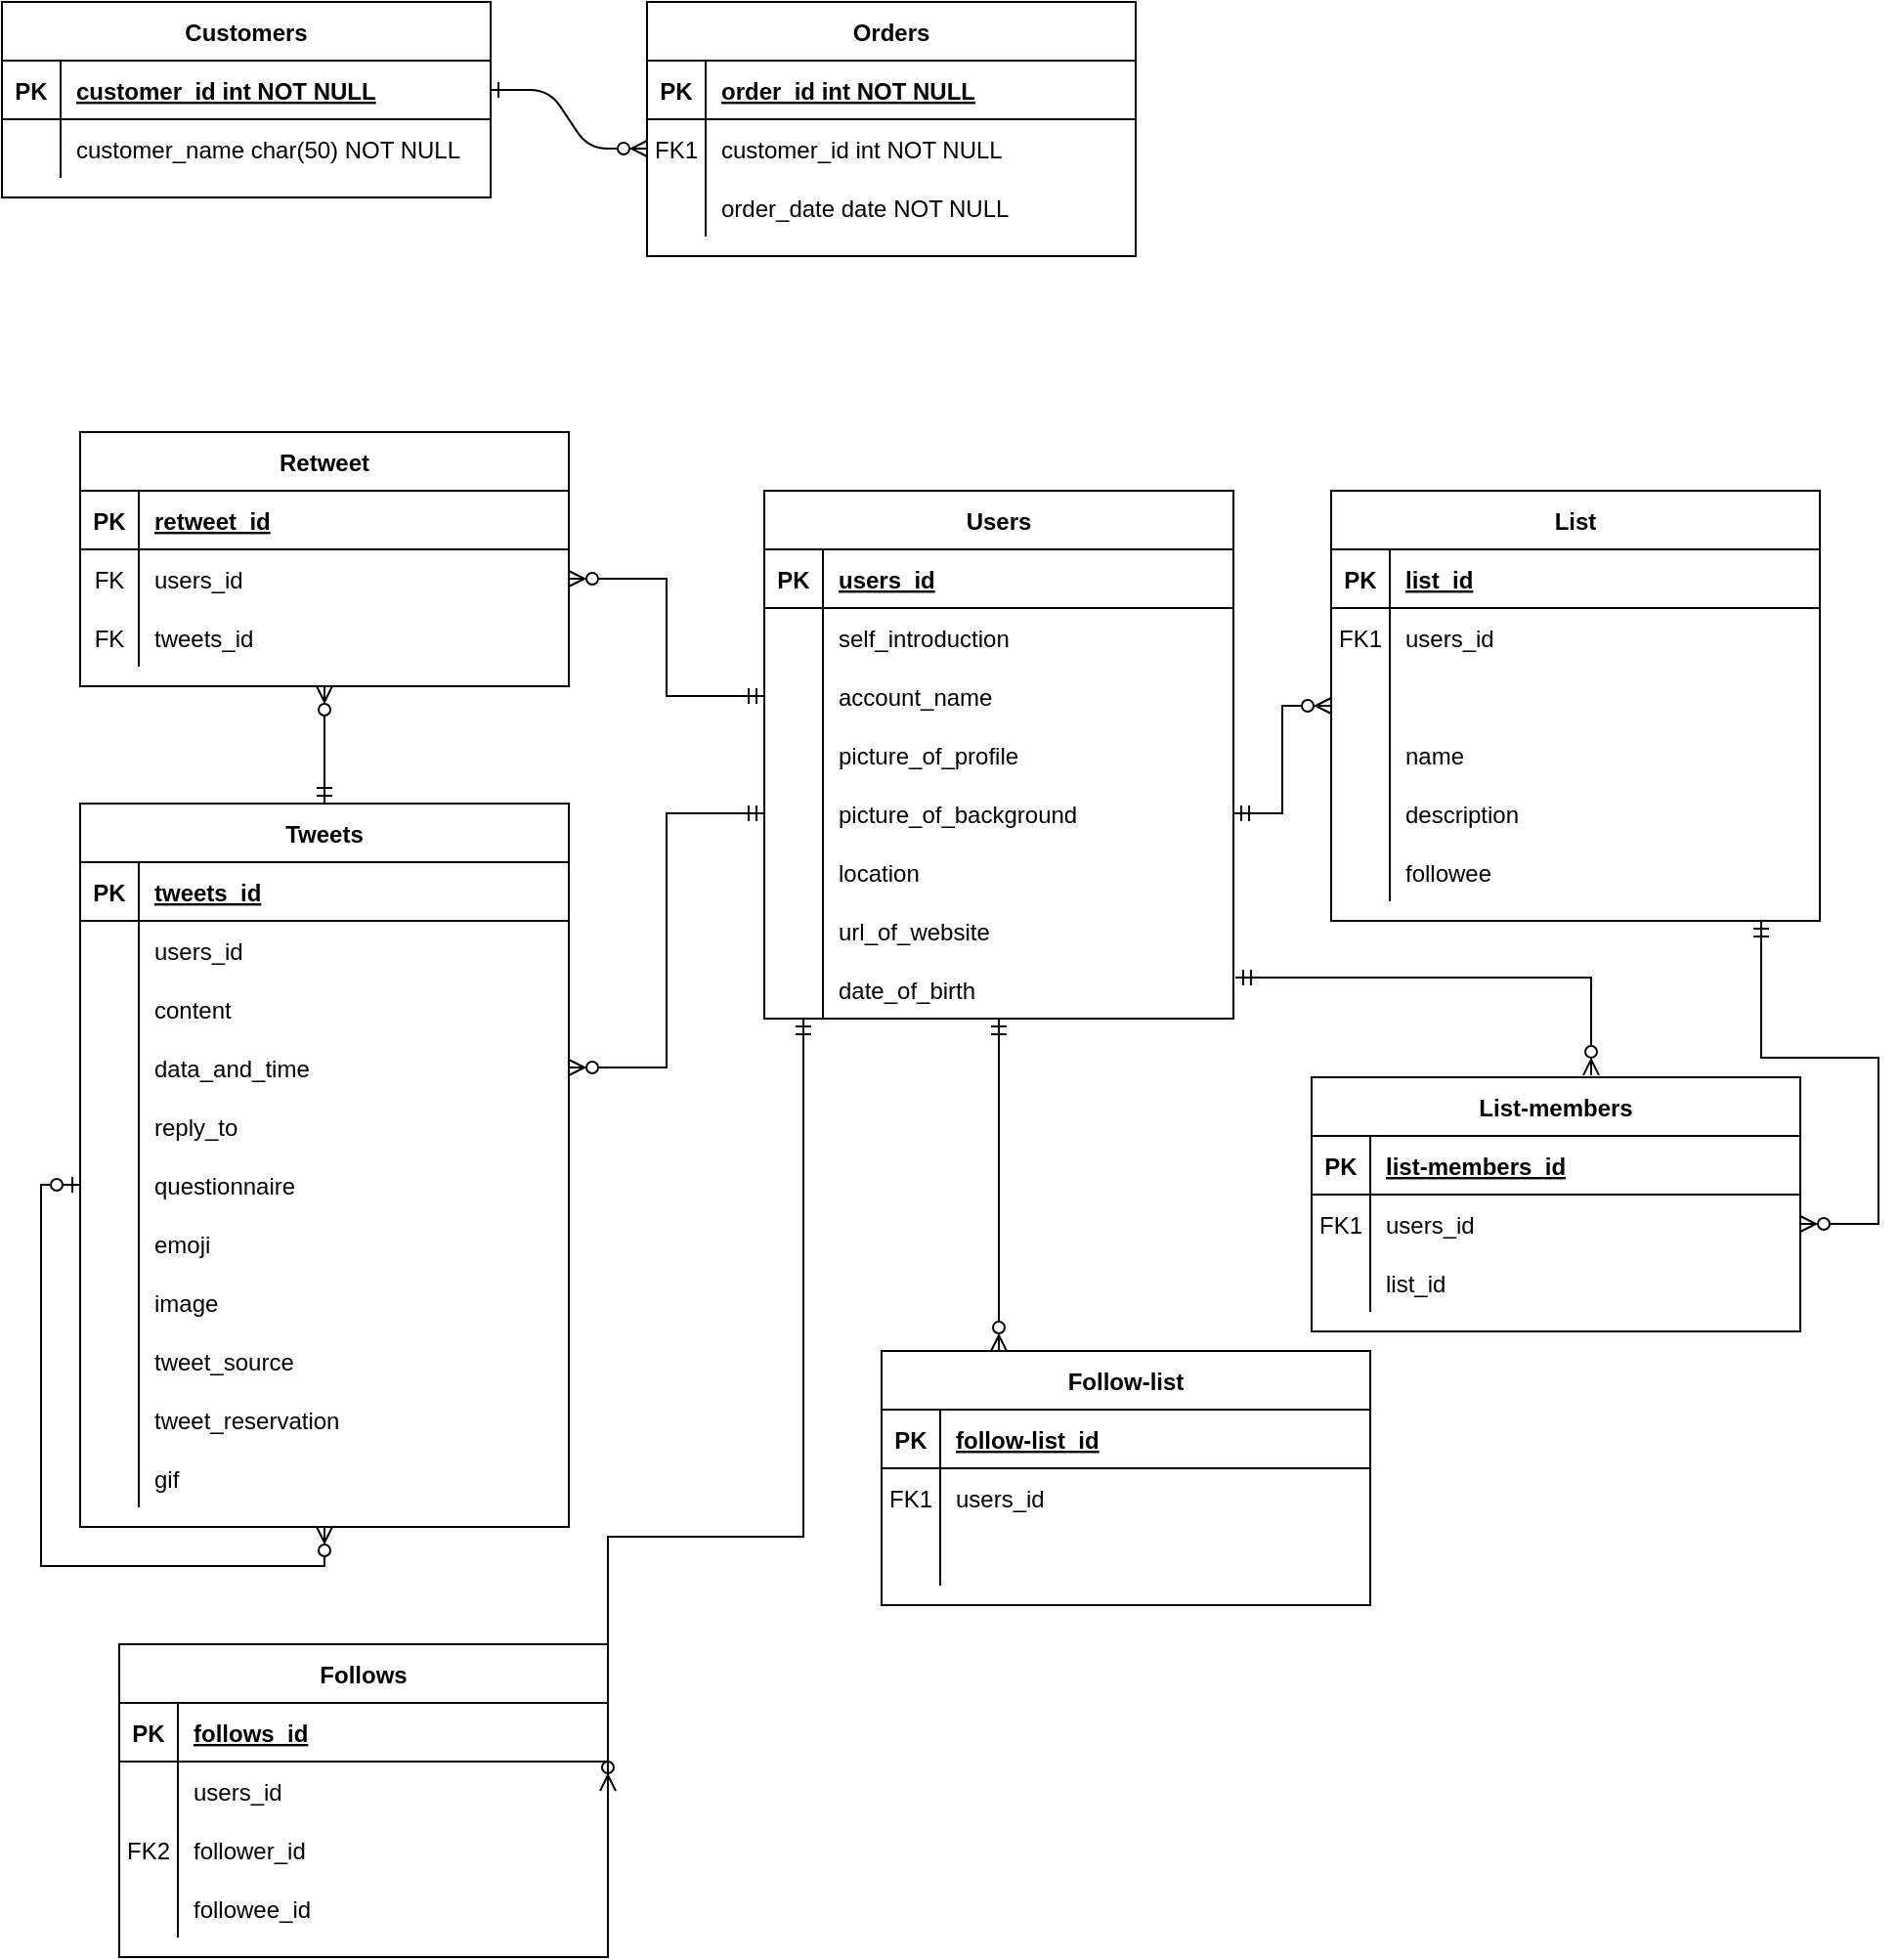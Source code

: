 <mxfile version="20.4.0" type="github">
  <diagram id="R2lEEEUBdFMjLlhIrx00" name="Page-1">
    <mxGraphModel dx="1426" dy="1596" grid="1" gridSize="10" guides="1" tooltips="1" connect="1" arrows="1" fold="1" page="1" pageScale="1" pageWidth="1169" pageHeight="827" math="0" shadow="0" extFonts="Permanent Marker^https://fonts.googleapis.com/css?family=Permanent+Marker">
      <root>
        <mxCell id="0" />
        <mxCell id="1" parent="0" />
        <mxCell id="C-vyLk0tnHw3VtMMgP7b-1" value="" style="edgeStyle=entityRelationEdgeStyle;endArrow=ERzeroToMany;startArrow=ERone;endFill=1;startFill=0;" parent="1" source="C-vyLk0tnHw3VtMMgP7b-24" target="C-vyLk0tnHw3VtMMgP7b-6" edge="1">
          <mxGeometry width="100" height="100" relative="1" as="geometry">
            <mxPoint x="340" y="720" as="sourcePoint" />
            <mxPoint x="440" y="620" as="targetPoint" />
          </mxGeometry>
        </mxCell>
        <mxCell id="C-vyLk0tnHw3VtMMgP7b-2" value="Orders" style="shape=table;startSize=30;container=1;collapsible=1;childLayout=tableLayout;fixedRows=1;rowLines=0;fontStyle=1;align=center;resizeLast=1;" parent="1" vertex="1">
          <mxGeometry x="420" y="-210" width="250" height="130" as="geometry" />
        </mxCell>
        <mxCell id="C-vyLk0tnHw3VtMMgP7b-3" value="" style="shape=partialRectangle;collapsible=0;dropTarget=0;pointerEvents=0;fillColor=none;points=[[0,0.5],[1,0.5]];portConstraint=eastwest;top=0;left=0;right=0;bottom=1;" parent="C-vyLk0tnHw3VtMMgP7b-2" vertex="1">
          <mxGeometry y="30" width="250" height="30" as="geometry" />
        </mxCell>
        <mxCell id="C-vyLk0tnHw3VtMMgP7b-4" value="PK" style="shape=partialRectangle;overflow=hidden;connectable=0;fillColor=none;top=0;left=0;bottom=0;right=0;fontStyle=1;" parent="C-vyLk0tnHw3VtMMgP7b-3" vertex="1">
          <mxGeometry width="30" height="30" as="geometry">
            <mxRectangle width="30" height="30" as="alternateBounds" />
          </mxGeometry>
        </mxCell>
        <mxCell id="C-vyLk0tnHw3VtMMgP7b-5" value="order_id int NOT NULL " style="shape=partialRectangle;overflow=hidden;connectable=0;fillColor=none;top=0;left=0;bottom=0;right=0;align=left;spacingLeft=6;fontStyle=5;" parent="C-vyLk0tnHw3VtMMgP7b-3" vertex="1">
          <mxGeometry x="30" width="220" height="30" as="geometry">
            <mxRectangle width="220" height="30" as="alternateBounds" />
          </mxGeometry>
        </mxCell>
        <mxCell id="C-vyLk0tnHw3VtMMgP7b-6" value="" style="shape=partialRectangle;collapsible=0;dropTarget=0;pointerEvents=0;fillColor=none;points=[[0,0.5],[1,0.5]];portConstraint=eastwest;top=0;left=0;right=0;bottom=0;" parent="C-vyLk0tnHw3VtMMgP7b-2" vertex="1">
          <mxGeometry y="60" width="250" height="30" as="geometry" />
        </mxCell>
        <mxCell id="C-vyLk0tnHw3VtMMgP7b-7" value="FK1" style="shape=partialRectangle;overflow=hidden;connectable=0;fillColor=none;top=0;left=0;bottom=0;right=0;" parent="C-vyLk0tnHw3VtMMgP7b-6" vertex="1">
          <mxGeometry width="30" height="30" as="geometry">
            <mxRectangle width="30" height="30" as="alternateBounds" />
          </mxGeometry>
        </mxCell>
        <mxCell id="C-vyLk0tnHw3VtMMgP7b-8" value="customer_id int NOT NULL" style="shape=partialRectangle;overflow=hidden;connectable=0;fillColor=none;top=0;left=0;bottom=0;right=0;align=left;spacingLeft=6;" parent="C-vyLk0tnHw3VtMMgP7b-6" vertex="1">
          <mxGeometry x="30" width="220" height="30" as="geometry">
            <mxRectangle width="220" height="30" as="alternateBounds" />
          </mxGeometry>
        </mxCell>
        <mxCell id="C-vyLk0tnHw3VtMMgP7b-9" value="" style="shape=partialRectangle;collapsible=0;dropTarget=0;pointerEvents=0;fillColor=none;points=[[0,0.5],[1,0.5]];portConstraint=eastwest;top=0;left=0;right=0;bottom=0;" parent="C-vyLk0tnHw3VtMMgP7b-2" vertex="1">
          <mxGeometry y="90" width="250" height="30" as="geometry" />
        </mxCell>
        <mxCell id="C-vyLk0tnHw3VtMMgP7b-10" value="" style="shape=partialRectangle;overflow=hidden;connectable=0;fillColor=none;top=0;left=0;bottom=0;right=0;" parent="C-vyLk0tnHw3VtMMgP7b-9" vertex="1">
          <mxGeometry width="30" height="30" as="geometry">
            <mxRectangle width="30" height="30" as="alternateBounds" />
          </mxGeometry>
        </mxCell>
        <mxCell id="C-vyLk0tnHw3VtMMgP7b-11" value="order_date date NOT NULL" style="shape=partialRectangle;overflow=hidden;connectable=0;fillColor=none;top=0;left=0;bottom=0;right=0;align=left;spacingLeft=6;" parent="C-vyLk0tnHw3VtMMgP7b-9" vertex="1">
          <mxGeometry x="30" width="220" height="30" as="geometry">
            <mxRectangle width="220" height="30" as="alternateBounds" />
          </mxGeometry>
        </mxCell>
        <mxCell id="C-vyLk0tnHw3VtMMgP7b-23" value="Customers" style="shape=table;startSize=30;container=1;collapsible=1;childLayout=tableLayout;fixedRows=1;rowLines=0;fontStyle=1;align=center;resizeLast=1;" parent="1" vertex="1">
          <mxGeometry x="90" y="-210" width="250" height="100" as="geometry" />
        </mxCell>
        <mxCell id="C-vyLk0tnHw3VtMMgP7b-24" value="" style="shape=partialRectangle;collapsible=0;dropTarget=0;pointerEvents=0;fillColor=none;points=[[0,0.5],[1,0.5]];portConstraint=eastwest;top=0;left=0;right=0;bottom=1;" parent="C-vyLk0tnHw3VtMMgP7b-23" vertex="1">
          <mxGeometry y="30" width="250" height="30" as="geometry" />
        </mxCell>
        <mxCell id="C-vyLk0tnHw3VtMMgP7b-25" value="PK" style="shape=partialRectangle;overflow=hidden;connectable=0;fillColor=none;top=0;left=0;bottom=0;right=0;fontStyle=1;" parent="C-vyLk0tnHw3VtMMgP7b-24" vertex="1">
          <mxGeometry width="30" height="30" as="geometry">
            <mxRectangle width="30" height="30" as="alternateBounds" />
          </mxGeometry>
        </mxCell>
        <mxCell id="C-vyLk0tnHw3VtMMgP7b-26" value="customer_id int NOT NULL " style="shape=partialRectangle;overflow=hidden;connectable=0;fillColor=none;top=0;left=0;bottom=0;right=0;align=left;spacingLeft=6;fontStyle=5;" parent="C-vyLk0tnHw3VtMMgP7b-24" vertex="1">
          <mxGeometry x="30" width="220" height="30" as="geometry">
            <mxRectangle width="220" height="30" as="alternateBounds" />
          </mxGeometry>
        </mxCell>
        <mxCell id="C-vyLk0tnHw3VtMMgP7b-27" value="" style="shape=partialRectangle;collapsible=0;dropTarget=0;pointerEvents=0;fillColor=none;points=[[0,0.5],[1,0.5]];portConstraint=eastwest;top=0;left=0;right=0;bottom=0;" parent="C-vyLk0tnHw3VtMMgP7b-23" vertex="1">
          <mxGeometry y="60" width="250" height="30" as="geometry" />
        </mxCell>
        <mxCell id="C-vyLk0tnHw3VtMMgP7b-28" value="" style="shape=partialRectangle;overflow=hidden;connectable=0;fillColor=none;top=0;left=0;bottom=0;right=0;" parent="C-vyLk0tnHw3VtMMgP7b-27" vertex="1">
          <mxGeometry width="30" height="30" as="geometry">
            <mxRectangle width="30" height="30" as="alternateBounds" />
          </mxGeometry>
        </mxCell>
        <mxCell id="C-vyLk0tnHw3VtMMgP7b-29" value="customer_name char(50) NOT NULL" style="shape=partialRectangle;overflow=hidden;connectable=0;fillColor=none;top=0;left=0;bottom=0;right=0;align=left;spacingLeft=6;" parent="C-vyLk0tnHw3VtMMgP7b-27" vertex="1">
          <mxGeometry x="30" width="220" height="30" as="geometry">
            <mxRectangle width="220" height="30" as="alternateBounds" />
          </mxGeometry>
        </mxCell>
        <mxCell id="r38PuDG4reSHXDQMH3xo-49" value="Retweet" style="shape=table;startSize=30;container=1;collapsible=1;childLayout=tableLayout;fixedRows=1;rowLines=0;fontStyle=1;align=center;resizeLast=1;" parent="1" vertex="1">
          <mxGeometry x="130" y="10" width="250" height="130" as="geometry" />
        </mxCell>
        <mxCell id="r38PuDG4reSHXDQMH3xo-50" value="" style="shape=partialRectangle;collapsible=0;dropTarget=0;pointerEvents=0;fillColor=none;points=[[0,0.5],[1,0.5]];portConstraint=eastwest;top=0;left=0;right=0;bottom=1;" parent="r38PuDG4reSHXDQMH3xo-49" vertex="1">
          <mxGeometry y="30" width="250" height="30" as="geometry" />
        </mxCell>
        <mxCell id="r38PuDG4reSHXDQMH3xo-51" value="PK" style="shape=partialRectangle;overflow=hidden;connectable=0;fillColor=none;top=0;left=0;bottom=0;right=0;fontStyle=1;" parent="r38PuDG4reSHXDQMH3xo-50" vertex="1">
          <mxGeometry width="30" height="30" as="geometry">
            <mxRectangle width="30" height="30" as="alternateBounds" />
          </mxGeometry>
        </mxCell>
        <mxCell id="r38PuDG4reSHXDQMH3xo-52" value="retweet_id" style="shape=partialRectangle;overflow=hidden;connectable=0;fillColor=none;top=0;left=0;bottom=0;right=0;align=left;spacingLeft=6;fontStyle=5;" parent="r38PuDG4reSHXDQMH3xo-50" vertex="1">
          <mxGeometry x="30" width="220" height="30" as="geometry">
            <mxRectangle width="220" height="30" as="alternateBounds" />
          </mxGeometry>
        </mxCell>
        <mxCell id="r38PuDG4reSHXDQMH3xo-53" value="" style="shape=partialRectangle;collapsible=0;dropTarget=0;pointerEvents=0;fillColor=none;points=[[0,0.5],[1,0.5]];portConstraint=eastwest;top=0;left=0;right=0;bottom=0;" parent="r38PuDG4reSHXDQMH3xo-49" vertex="1">
          <mxGeometry y="60" width="250" height="30" as="geometry" />
        </mxCell>
        <mxCell id="r38PuDG4reSHXDQMH3xo-54" value="FK" style="shape=partialRectangle;overflow=hidden;connectable=0;fillColor=none;top=0;left=0;bottom=0;right=0;" parent="r38PuDG4reSHXDQMH3xo-53" vertex="1">
          <mxGeometry width="30" height="30" as="geometry">
            <mxRectangle width="30" height="30" as="alternateBounds" />
          </mxGeometry>
        </mxCell>
        <mxCell id="r38PuDG4reSHXDQMH3xo-55" value="users_id" style="shape=partialRectangle;overflow=hidden;connectable=0;fillColor=none;top=0;left=0;bottom=0;right=0;align=left;spacingLeft=6;" parent="r38PuDG4reSHXDQMH3xo-53" vertex="1">
          <mxGeometry x="30" width="220" height="30" as="geometry">
            <mxRectangle width="220" height="30" as="alternateBounds" />
          </mxGeometry>
        </mxCell>
        <mxCell id="r38PuDG4reSHXDQMH3xo-56" value="" style="shape=partialRectangle;collapsible=0;dropTarget=0;pointerEvents=0;fillColor=none;points=[[0,0.5],[1,0.5]];portConstraint=eastwest;top=0;left=0;right=0;bottom=0;" parent="r38PuDG4reSHXDQMH3xo-49" vertex="1">
          <mxGeometry y="90" width="250" height="30" as="geometry" />
        </mxCell>
        <mxCell id="r38PuDG4reSHXDQMH3xo-57" value="FK" style="shape=partialRectangle;overflow=hidden;connectable=0;fillColor=none;top=0;left=0;bottom=0;right=0;" parent="r38PuDG4reSHXDQMH3xo-56" vertex="1">
          <mxGeometry width="30" height="30" as="geometry">
            <mxRectangle width="30" height="30" as="alternateBounds" />
          </mxGeometry>
        </mxCell>
        <mxCell id="r38PuDG4reSHXDQMH3xo-58" value="tweets_id" style="shape=partialRectangle;overflow=hidden;connectable=0;fillColor=none;top=0;left=0;bottom=0;right=0;align=left;spacingLeft=6;" parent="r38PuDG4reSHXDQMH3xo-56" vertex="1">
          <mxGeometry x="30" width="220" height="30" as="geometry">
            <mxRectangle width="220" height="30" as="alternateBounds" />
          </mxGeometry>
        </mxCell>
        <mxCell id="r38PuDG4reSHXDQMH3xo-59" value="Follows" style="shape=table;startSize=30;container=1;collapsible=1;childLayout=tableLayout;fixedRows=1;rowLines=0;fontStyle=1;align=center;resizeLast=1;" parent="1" vertex="1">
          <mxGeometry x="150" y="630" width="250" height="160" as="geometry" />
        </mxCell>
        <mxCell id="r38PuDG4reSHXDQMH3xo-60" value="" style="shape=partialRectangle;collapsible=0;dropTarget=0;pointerEvents=0;fillColor=none;points=[[0,0.5],[1,0.5]];portConstraint=eastwest;top=0;left=0;right=0;bottom=1;" parent="r38PuDG4reSHXDQMH3xo-59" vertex="1">
          <mxGeometry y="30" width="250" height="30" as="geometry" />
        </mxCell>
        <mxCell id="r38PuDG4reSHXDQMH3xo-61" value="PK" style="shape=partialRectangle;overflow=hidden;connectable=0;fillColor=none;top=0;left=0;bottom=0;right=0;fontStyle=1;" parent="r38PuDG4reSHXDQMH3xo-60" vertex="1">
          <mxGeometry width="30" height="30" as="geometry">
            <mxRectangle width="30" height="30" as="alternateBounds" />
          </mxGeometry>
        </mxCell>
        <mxCell id="r38PuDG4reSHXDQMH3xo-62" value="follows_id" style="shape=partialRectangle;overflow=hidden;connectable=0;fillColor=none;top=0;left=0;bottom=0;right=0;align=left;spacingLeft=6;fontStyle=5;" parent="r38PuDG4reSHXDQMH3xo-60" vertex="1">
          <mxGeometry x="30" width="220" height="30" as="geometry">
            <mxRectangle width="220" height="30" as="alternateBounds" />
          </mxGeometry>
        </mxCell>
        <mxCell id="1hGb0DpN1uPvW0XTXhWg-79" style="shape=partialRectangle;collapsible=0;dropTarget=0;pointerEvents=0;fillColor=none;points=[[0,0.5],[1,0.5]];portConstraint=eastwest;top=0;left=0;right=0;bottom=0;" vertex="1" parent="r38PuDG4reSHXDQMH3xo-59">
          <mxGeometry y="60" width="250" height="30" as="geometry" />
        </mxCell>
        <mxCell id="1hGb0DpN1uPvW0XTXhWg-80" style="shape=partialRectangle;overflow=hidden;connectable=0;fillColor=none;top=0;left=0;bottom=0;right=0;" vertex="1" parent="1hGb0DpN1uPvW0XTXhWg-79">
          <mxGeometry width="30" height="30" as="geometry">
            <mxRectangle width="30" height="30" as="alternateBounds" />
          </mxGeometry>
        </mxCell>
        <mxCell id="1hGb0DpN1uPvW0XTXhWg-81" value="users_id" style="shape=partialRectangle;overflow=hidden;connectable=0;fillColor=none;top=0;left=0;bottom=0;right=0;align=left;spacingLeft=6;" vertex="1" parent="1hGb0DpN1uPvW0XTXhWg-79">
          <mxGeometry x="30" width="220" height="30" as="geometry">
            <mxRectangle width="220" height="30" as="alternateBounds" />
          </mxGeometry>
        </mxCell>
        <mxCell id="r38PuDG4reSHXDQMH3xo-63" value="" style="shape=partialRectangle;collapsible=0;dropTarget=0;pointerEvents=0;fillColor=none;points=[[0,0.5],[1,0.5]];portConstraint=eastwest;top=0;left=0;right=0;bottom=0;" parent="r38PuDG4reSHXDQMH3xo-59" vertex="1">
          <mxGeometry y="90" width="250" height="30" as="geometry" />
        </mxCell>
        <mxCell id="r38PuDG4reSHXDQMH3xo-64" value="FK2" style="shape=partialRectangle;overflow=hidden;connectable=0;fillColor=none;top=0;left=0;bottom=0;right=0;" parent="r38PuDG4reSHXDQMH3xo-63" vertex="1">
          <mxGeometry width="30" height="30" as="geometry">
            <mxRectangle width="30" height="30" as="alternateBounds" />
          </mxGeometry>
        </mxCell>
        <mxCell id="r38PuDG4reSHXDQMH3xo-65" value="follower_id" style="shape=partialRectangle;overflow=hidden;connectable=0;fillColor=none;top=0;left=0;bottom=0;right=0;align=left;spacingLeft=6;" parent="r38PuDG4reSHXDQMH3xo-63" vertex="1">
          <mxGeometry x="30" width="220" height="30" as="geometry">
            <mxRectangle width="220" height="30" as="alternateBounds" />
          </mxGeometry>
        </mxCell>
        <mxCell id="r38PuDG4reSHXDQMH3xo-66" value="" style="shape=partialRectangle;collapsible=0;dropTarget=0;pointerEvents=0;fillColor=none;points=[[0,0.5],[1,0.5]];portConstraint=eastwest;top=0;left=0;right=0;bottom=0;" parent="r38PuDG4reSHXDQMH3xo-59" vertex="1">
          <mxGeometry y="120" width="250" height="30" as="geometry" />
        </mxCell>
        <mxCell id="r38PuDG4reSHXDQMH3xo-67" value="" style="shape=partialRectangle;overflow=hidden;connectable=0;fillColor=none;top=0;left=0;bottom=0;right=0;" parent="r38PuDG4reSHXDQMH3xo-66" vertex="1">
          <mxGeometry width="30" height="30" as="geometry">
            <mxRectangle width="30" height="30" as="alternateBounds" />
          </mxGeometry>
        </mxCell>
        <mxCell id="r38PuDG4reSHXDQMH3xo-68" value="followee_id" style="shape=partialRectangle;overflow=hidden;connectable=0;fillColor=none;top=0;left=0;bottom=0;right=0;align=left;spacingLeft=6;" parent="r38PuDG4reSHXDQMH3xo-66" vertex="1">
          <mxGeometry x="30" width="220" height="30" as="geometry">
            <mxRectangle width="220" height="30" as="alternateBounds" />
          </mxGeometry>
        </mxCell>
        <mxCell id="1hGb0DpN1uPvW0XTXhWg-100" style="edgeStyle=orthogonalEdgeStyle;rounded=0;orthogonalLoop=1;jettySize=auto;html=1;entryX=0.5;entryY=1;entryDx=0;entryDy=0;startArrow=ERmandOne;startFill=0;endArrow=ERzeroToMany;endFill=0;" edge="1" parent="1" source="r38PuDG4reSHXDQMH3xo-69" target="r38PuDG4reSHXDQMH3xo-49">
          <mxGeometry relative="1" as="geometry" />
        </mxCell>
        <mxCell id="r38PuDG4reSHXDQMH3xo-69" value="Tweets" style="shape=table;startSize=30;container=1;collapsible=1;childLayout=tableLayout;fixedRows=1;rowLines=0;fontStyle=1;align=center;resizeLast=1;" parent="1" vertex="1">
          <mxGeometry x="130" y="200" width="250" height="370" as="geometry" />
        </mxCell>
        <mxCell id="r38PuDG4reSHXDQMH3xo-70" value="" style="shape=partialRectangle;collapsible=0;dropTarget=0;pointerEvents=0;fillColor=none;points=[[0,0.5],[1,0.5]];portConstraint=eastwest;top=0;left=0;right=0;bottom=1;" parent="r38PuDG4reSHXDQMH3xo-69" vertex="1">
          <mxGeometry y="30" width="250" height="30" as="geometry" />
        </mxCell>
        <mxCell id="r38PuDG4reSHXDQMH3xo-71" value="PK" style="shape=partialRectangle;overflow=hidden;connectable=0;fillColor=none;top=0;left=0;bottom=0;right=0;fontStyle=1;" parent="r38PuDG4reSHXDQMH3xo-70" vertex="1">
          <mxGeometry width="30" height="30" as="geometry">
            <mxRectangle width="30" height="30" as="alternateBounds" />
          </mxGeometry>
        </mxCell>
        <mxCell id="r38PuDG4reSHXDQMH3xo-72" value="tweets_id" style="shape=partialRectangle;overflow=hidden;connectable=0;fillColor=none;top=0;left=0;bottom=0;right=0;align=left;spacingLeft=6;fontStyle=5;" parent="r38PuDG4reSHXDQMH3xo-70" vertex="1">
          <mxGeometry x="30" width="220" height="30" as="geometry">
            <mxRectangle width="220" height="30" as="alternateBounds" />
          </mxGeometry>
        </mxCell>
        <mxCell id="1hGb0DpN1uPvW0XTXhWg-75" style="edgeStyle=orthogonalEdgeStyle;rounded=0;orthogonalLoop=1;jettySize=auto;html=1;entryX=0.5;entryY=1;entryDx=0;entryDy=0;startArrow=ERzeroToOne;startFill=0;endArrow=ERzeroToMany;endFill=0;exitX=0;exitY=0.5;exitDx=0;exitDy=0;" edge="1" parent="r38PuDG4reSHXDQMH3xo-69" source="1hGb0DpN1uPvW0XTXhWg-110" target="r38PuDG4reSHXDQMH3xo-69">
          <mxGeometry relative="1" as="geometry">
            <Array as="points">
              <mxPoint x="-20" y="195" />
              <mxPoint x="-20" y="390" />
              <mxPoint x="125" y="390" />
            </Array>
          </mxGeometry>
        </mxCell>
        <mxCell id="1hGb0DpN1uPvW0XTXhWg-72" value="" style="shape=partialRectangle;collapsible=0;dropTarget=0;pointerEvents=0;fillColor=none;points=[[0,0.5],[1,0.5]];portConstraint=eastwest;top=0;left=0;right=0;bottom=0;" vertex="1" parent="r38PuDG4reSHXDQMH3xo-69">
          <mxGeometry y="60" width="250" height="30" as="geometry" />
        </mxCell>
        <mxCell id="1hGb0DpN1uPvW0XTXhWg-73" value="" style="shape=partialRectangle;overflow=hidden;connectable=0;fillColor=none;top=0;left=0;bottom=0;right=0;" vertex="1" parent="1hGb0DpN1uPvW0XTXhWg-72">
          <mxGeometry width="30" height="30" as="geometry">
            <mxRectangle width="30" height="30" as="alternateBounds" />
          </mxGeometry>
        </mxCell>
        <mxCell id="1hGb0DpN1uPvW0XTXhWg-74" value="users_id" style="shape=partialRectangle;overflow=hidden;connectable=0;fillColor=none;top=0;left=0;bottom=0;right=0;align=left;spacingLeft=6;" vertex="1" parent="1hGb0DpN1uPvW0XTXhWg-72">
          <mxGeometry x="30" width="220" height="30" as="geometry">
            <mxRectangle width="220" height="30" as="alternateBounds" />
          </mxGeometry>
        </mxCell>
        <mxCell id="r38PuDG4reSHXDQMH3xo-73" value="" style="shape=partialRectangle;collapsible=0;dropTarget=0;pointerEvents=0;fillColor=none;points=[[0,0.5],[1,0.5]];portConstraint=eastwest;top=0;left=0;right=0;bottom=0;" parent="r38PuDG4reSHXDQMH3xo-69" vertex="1">
          <mxGeometry y="90" width="250" height="30" as="geometry" />
        </mxCell>
        <mxCell id="r38PuDG4reSHXDQMH3xo-74" value="" style="shape=partialRectangle;overflow=hidden;connectable=0;fillColor=none;top=0;left=0;bottom=0;right=0;" parent="r38PuDG4reSHXDQMH3xo-73" vertex="1">
          <mxGeometry width="30" height="30" as="geometry">
            <mxRectangle width="30" height="30" as="alternateBounds" />
          </mxGeometry>
        </mxCell>
        <mxCell id="r38PuDG4reSHXDQMH3xo-75" value="content" style="shape=partialRectangle;overflow=hidden;connectable=0;fillColor=none;top=0;left=0;bottom=0;right=0;align=left;spacingLeft=6;" parent="r38PuDG4reSHXDQMH3xo-73" vertex="1">
          <mxGeometry x="30" width="220" height="30" as="geometry">
            <mxRectangle width="220" height="30" as="alternateBounds" />
          </mxGeometry>
        </mxCell>
        <mxCell id="r38PuDG4reSHXDQMH3xo-76" value="" style="shape=partialRectangle;collapsible=0;dropTarget=0;pointerEvents=0;fillColor=none;points=[[0,0.5],[1,0.5]];portConstraint=eastwest;top=0;left=0;right=0;bottom=0;" parent="r38PuDG4reSHXDQMH3xo-69" vertex="1">
          <mxGeometry y="120" width="250" height="30" as="geometry" />
        </mxCell>
        <mxCell id="r38PuDG4reSHXDQMH3xo-77" value="" style="shape=partialRectangle;overflow=hidden;connectable=0;fillColor=none;top=0;left=0;bottom=0;right=0;" parent="r38PuDG4reSHXDQMH3xo-76" vertex="1">
          <mxGeometry width="30" height="30" as="geometry">
            <mxRectangle width="30" height="30" as="alternateBounds" />
          </mxGeometry>
        </mxCell>
        <mxCell id="r38PuDG4reSHXDQMH3xo-78" value="data_and_time" style="shape=partialRectangle;overflow=hidden;connectable=0;fillColor=none;top=0;left=0;bottom=0;right=0;align=left;spacingLeft=6;" parent="r38PuDG4reSHXDQMH3xo-76" vertex="1">
          <mxGeometry x="30" width="220" height="30" as="geometry">
            <mxRectangle width="220" height="30" as="alternateBounds" />
          </mxGeometry>
        </mxCell>
        <mxCell id="1hGb0DpN1uPvW0XTXhWg-25" style="shape=partialRectangle;collapsible=0;dropTarget=0;pointerEvents=0;fillColor=none;points=[[0,0.5],[1,0.5]];portConstraint=eastwest;top=0;left=0;right=0;bottom=0;" vertex="1" parent="r38PuDG4reSHXDQMH3xo-69">
          <mxGeometry y="150" width="250" height="30" as="geometry" />
        </mxCell>
        <mxCell id="1hGb0DpN1uPvW0XTXhWg-26" style="shape=partialRectangle;overflow=hidden;connectable=0;fillColor=none;top=0;left=0;bottom=0;right=0;" vertex="1" parent="1hGb0DpN1uPvW0XTXhWg-25">
          <mxGeometry width="30" height="30" as="geometry">
            <mxRectangle width="30" height="30" as="alternateBounds" />
          </mxGeometry>
        </mxCell>
        <mxCell id="1hGb0DpN1uPvW0XTXhWg-27" value="reply_to" style="shape=partialRectangle;overflow=hidden;connectable=0;fillColor=none;top=0;left=0;bottom=0;right=0;align=left;spacingLeft=6;" vertex="1" parent="1hGb0DpN1uPvW0XTXhWg-25">
          <mxGeometry x="30" width="220" height="30" as="geometry">
            <mxRectangle width="220" height="30" as="alternateBounds" />
          </mxGeometry>
        </mxCell>
        <mxCell id="1hGb0DpN1uPvW0XTXhWg-110" style="shape=partialRectangle;collapsible=0;dropTarget=0;pointerEvents=0;fillColor=none;points=[[0,0.5],[1,0.5]];portConstraint=eastwest;top=0;left=0;right=0;bottom=0;" vertex="1" parent="r38PuDG4reSHXDQMH3xo-69">
          <mxGeometry y="180" width="250" height="30" as="geometry" />
        </mxCell>
        <mxCell id="1hGb0DpN1uPvW0XTXhWg-111" style="shape=partialRectangle;overflow=hidden;connectable=0;fillColor=none;top=0;left=0;bottom=0;right=0;" vertex="1" parent="1hGb0DpN1uPvW0XTXhWg-110">
          <mxGeometry width="30" height="30" as="geometry">
            <mxRectangle width="30" height="30" as="alternateBounds" />
          </mxGeometry>
        </mxCell>
        <mxCell id="1hGb0DpN1uPvW0XTXhWg-112" value="questionnaire" style="shape=partialRectangle;overflow=hidden;connectable=0;fillColor=none;top=0;left=0;bottom=0;right=0;align=left;spacingLeft=6;" vertex="1" parent="1hGb0DpN1uPvW0XTXhWg-110">
          <mxGeometry x="30" width="220" height="30" as="geometry">
            <mxRectangle width="220" height="30" as="alternateBounds" />
          </mxGeometry>
        </mxCell>
        <mxCell id="1hGb0DpN1uPvW0XTXhWg-113" style="shape=partialRectangle;collapsible=0;dropTarget=0;pointerEvents=0;fillColor=none;points=[[0,0.5],[1,0.5]];portConstraint=eastwest;top=0;left=0;right=0;bottom=0;" vertex="1" parent="r38PuDG4reSHXDQMH3xo-69">
          <mxGeometry y="210" width="250" height="30" as="geometry" />
        </mxCell>
        <mxCell id="1hGb0DpN1uPvW0XTXhWg-114" style="shape=partialRectangle;overflow=hidden;connectable=0;fillColor=none;top=0;left=0;bottom=0;right=0;" vertex="1" parent="1hGb0DpN1uPvW0XTXhWg-113">
          <mxGeometry width="30" height="30" as="geometry">
            <mxRectangle width="30" height="30" as="alternateBounds" />
          </mxGeometry>
        </mxCell>
        <mxCell id="1hGb0DpN1uPvW0XTXhWg-115" value="emoji" style="shape=partialRectangle;overflow=hidden;connectable=0;fillColor=none;top=0;left=0;bottom=0;right=0;align=left;spacingLeft=6;" vertex="1" parent="1hGb0DpN1uPvW0XTXhWg-113">
          <mxGeometry x="30" width="220" height="30" as="geometry">
            <mxRectangle width="220" height="30" as="alternateBounds" />
          </mxGeometry>
        </mxCell>
        <mxCell id="1hGb0DpN1uPvW0XTXhWg-28" style="shape=partialRectangle;collapsible=0;dropTarget=0;pointerEvents=0;fillColor=none;points=[[0,0.5],[1,0.5]];portConstraint=eastwest;top=0;left=0;right=0;bottom=0;" vertex="1" parent="r38PuDG4reSHXDQMH3xo-69">
          <mxGeometry y="240" width="250" height="30" as="geometry" />
        </mxCell>
        <mxCell id="1hGb0DpN1uPvW0XTXhWg-29" style="shape=partialRectangle;overflow=hidden;connectable=0;fillColor=none;top=0;left=0;bottom=0;right=0;" vertex="1" parent="1hGb0DpN1uPvW0XTXhWg-28">
          <mxGeometry width="30" height="30" as="geometry">
            <mxRectangle width="30" height="30" as="alternateBounds" />
          </mxGeometry>
        </mxCell>
        <mxCell id="1hGb0DpN1uPvW0XTXhWg-30" value="image    " style="shape=partialRectangle;overflow=hidden;connectable=0;fillColor=none;top=0;left=0;bottom=0;right=0;align=left;spacingLeft=6;" vertex="1" parent="1hGb0DpN1uPvW0XTXhWg-28">
          <mxGeometry x="30" width="220" height="30" as="geometry">
            <mxRectangle width="220" height="30" as="alternateBounds" />
          </mxGeometry>
        </mxCell>
        <mxCell id="1hGb0DpN1uPvW0XTXhWg-66" style="shape=partialRectangle;collapsible=0;dropTarget=0;pointerEvents=0;fillColor=none;points=[[0,0.5],[1,0.5]];portConstraint=eastwest;top=0;left=0;right=0;bottom=0;" vertex="1" parent="r38PuDG4reSHXDQMH3xo-69">
          <mxGeometry y="270" width="250" height="30" as="geometry" />
        </mxCell>
        <mxCell id="1hGb0DpN1uPvW0XTXhWg-67" style="shape=partialRectangle;overflow=hidden;connectable=0;fillColor=none;top=0;left=0;bottom=0;right=0;" vertex="1" parent="1hGb0DpN1uPvW0XTXhWg-66">
          <mxGeometry width="30" height="30" as="geometry">
            <mxRectangle width="30" height="30" as="alternateBounds" />
          </mxGeometry>
        </mxCell>
        <mxCell id="1hGb0DpN1uPvW0XTXhWg-68" value="tweet_source" style="shape=partialRectangle;overflow=hidden;connectable=0;fillColor=none;top=0;left=0;bottom=0;right=0;align=left;spacingLeft=6;" vertex="1" parent="1hGb0DpN1uPvW0XTXhWg-66">
          <mxGeometry x="30" width="220" height="30" as="geometry">
            <mxRectangle width="220" height="30" as="alternateBounds" />
          </mxGeometry>
        </mxCell>
        <mxCell id="1hGb0DpN1uPvW0XTXhWg-116" style="shape=partialRectangle;collapsible=0;dropTarget=0;pointerEvents=0;fillColor=none;points=[[0,0.5],[1,0.5]];portConstraint=eastwest;top=0;left=0;right=0;bottom=0;" vertex="1" parent="r38PuDG4reSHXDQMH3xo-69">
          <mxGeometry y="300" width="250" height="30" as="geometry" />
        </mxCell>
        <mxCell id="1hGb0DpN1uPvW0XTXhWg-117" style="shape=partialRectangle;overflow=hidden;connectable=0;fillColor=none;top=0;left=0;bottom=0;right=0;" vertex="1" parent="1hGb0DpN1uPvW0XTXhWg-116">
          <mxGeometry width="30" height="30" as="geometry">
            <mxRectangle width="30" height="30" as="alternateBounds" />
          </mxGeometry>
        </mxCell>
        <mxCell id="1hGb0DpN1uPvW0XTXhWg-118" value="tweet_reservation    " style="shape=partialRectangle;overflow=hidden;connectable=0;fillColor=none;top=0;left=0;bottom=0;right=0;align=left;spacingLeft=6;" vertex="1" parent="1hGb0DpN1uPvW0XTXhWg-116">
          <mxGeometry x="30" width="220" height="30" as="geometry">
            <mxRectangle width="220" height="30" as="alternateBounds" />
          </mxGeometry>
        </mxCell>
        <mxCell id="1hGb0DpN1uPvW0XTXhWg-107" style="shape=partialRectangle;collapsible=0;dropTarget=0;pointerEvents=0;fillColor=none;points=[[0,0.5],[1,0.5]];portConstraint=eastwest;top=0;left=0;right=0;bottom=0;" vertex="1" parent="r38PuDG4reSHXDQMH3xo-69">
          <mxGeometry y="330" width="250" height="30" as="geometry" />
        </mxCell>
        <mxCell id="1hGb0DpN1uPvW0XTXhWg-108" style="shape=partialRectangle;overflow=hidden;connectable=0;fillColor=none;top=0;left=0;bottom=0;right=0;" vertex="1" parent="1hGb0DpN1uPvW0XTXhWg-107">
          <mxGeometry width="30" height="30" as="geometry">
            <mxRectangle width="30" height="30" as="alternateBounds" />
          </mxGeometry>
        </mxCell>
        <mxCell id="1hGb0DpN1uPvW0XTXhWg-109" value="gif" style="shape=partialRectangle;overflow=hidden;connectable=0;fillColor=none;top=0;left=0;bottom=0;right=0;align=left;spacingLeft=6;" vertex="1" parent="1hGb0DpN1uPvW0XTXhWg-107">
          <mxGeometry x="30" width="220" height="30" as="geometry">
            <mxRectangle width="220" height="30" as="alternateBounds" />
          </mxGeometry>
        </mxCell>
        <mxCell id="1hGb0DpN1uPvW0XTXhWg-95" style="edgeStyle=orthogonalEdgeStyle;rounded=0;orthogonalLoop=1;jettySize=auto;html=1;entryX=1;entryY=0.5;entryDx=0;entryDy=0;startArrow=ERmandOne;startFill=0;endArrow=ERzeroToMany;endFill=0;" edge="1" parent="1" source="r38PuDG4reSHXDQMH3xo-79" target="r38PuDG4reSHXDQMH3xo-103">
          <mxGeometry relative="1" as="geometry">
            <Array as="points">
              <mxPoint x="990" y="330" />
              <mxPoint x="1050" y="330" />
              <mxPoint x="1050" y="415" />
            </Array>
          </mxGeometry>
        </mxCell>
        <mxCell id="r38PuDG4reSHXDQMH3xo-79" value="List" style="shape=table;startSize=30;container=1;collapsible=1;childLayout=tableLayout;fixedRows=1;rowLines=0;fontStyle=1;align=center;resizeLast=1;" parent="1" vertex="1">
          <mxGeometry x="770" y="40" width="250" height="220" as="geometry" />
        </mxCell>
        <mxCell id="r38PuDG4reSHXDQMH3xo-80" value="" style="shape=partialRectangle;collapsible=0;dropTarget=0;pointerEvents=0;fillColor=none;points=[[0,0.5],[1,0.5]];portConstraint=eastwest;top=0;left=0;right=0;bottom=1;" parent="r38PuDG4reSHXDQMH3xo-79" vertex="1">
          <mxGeometry y="30" width="250" height="30" as="geometry" />
        </mxCell>
        <mxCell id="r38PuDG4reSHXDQMH3xo-81" value="PK" style="shape=partialRectangle;overflow=hidden;connectable=0;fillColor=none;top=0;left=0;bottom=0;right=0;fontStyle=1;" parent="r38PuDG4reSHXDQMH3xo-80" vertex="1">
          <mxGeometry width="30" height="30" as="geometry">
            <mxRectangle width="30" height="30" as="alternateBounds" />
          </mxGeometry>
        </mxCell>
        <mxCell id="r38PuDG4reSHXDQMH3xo-82" value="list_id" style="shape=partialRectangle;overflow=hidden;connectable=0;fillColor=none;top=0;left=0;bottom=0;right=0;align=left;spacingLeft=6;fontStyle=5;" parent="r38PuDG4reSHXDQMH3xo-80" vertex="1">
          <mxGeometry x="30" width="220" height="30" as="geometry">
            <mxRectangle width="220" height="30" as="alternateBounds" />
          </mxGeometry>
        </mxCell>
        <mxCell id="r38PuDG4reSHXDQMH3xo-83" value="" style="shape=partialRectangle;collapsible=0;dropTarget=0;pointerEvents=0;fillColor=none;points=[[0,0.5],[1,0.5]];portConstraint=eastwest;top=0;left=0;right=0;bottom=0;" parent="r38PuDG4reSHXDQMH3xo-79" vertex="1">
          <mxGeometry y="60" width="250" height="30" as="geometry" />
        </mxCell>
        <mxCell id="r38PuDG4reSHXDQMH3xo-84" value="FK1" style="shape=partialRectangle;overflow=hidden;connectable=0;fillColor=none;top=0;left=0;bottom=0;right=0;" parent="r38PuDG4reSHXDQMH3xo-83" vertex="1">
          <mxGeometry width="30" height="30" as="geometry">
            <mxRectangle width="30" height="30" as="alternateBounds" />
          </mxGeometry>
        </mxCell>
        <mxCell id="r38PuDG4reSHXDQMH3xo-85" value="users_id" style="shape=partialRectangle;overflow=hidden;connectable=0;fillColor=none;top=0;left=0;bottom=0;right=0;align=left;spacingLeft=6;" parent="r38PuDG4reSHXDQMH3xo-83" vertex="1">
          <mxGeometry x="30" width="220" height="30" as="geometry">
            <mxRectangle width="220" height="30" as="alternateBounds" />
          </mxGeometry>
        </mxCell>
        <mxCell id="r38PuDG4reSHXDQMH3xo-86" value="" style="shape=partialRectangle;collapsible=0;dropTarget=0;pointerEvents=0;fillColor=none;points=[[0,0.5],[1,0.5]];portConstraint=eastwest;top=0;left=0;right=0;bottom=0;" parent="r38PuDG4reSHXDQMH3xo-79" vertex="1">
          <mxGeometry y="90" width="250" height="30" as="geometry" />
        </mxCell>
        <mxCell id="r38PuDG4reSHXDQMH3xo-87" value="" style="shape=partialRectangle;overflow=hidden;connectable=0;fillColor=none;top=0;left=0;bottom=0;right=0;" parent="r38PuDG4reSHXDQMH3xo-86" vertex="1">
          <mxGeometry width="30" height="30" as="geometry">
            <mxRectangle width="30" height="30" as="alternateBounds" />
          </mxGeometry>
        </mxCell>
        <mxCell id="r38PuDG4reSHXDQMH3xo-88" value="" style="shape=partialRectangle;overflow=hidden;connectable=0;fillColor=none;top=0;left=0;bottom=0;right=0;align=left;spacingLeft=6;" parent="r38PuDG4reSHXDQMH3xo-86" vertex="1">
          <mxGeometry x="30" width="220" height="30" as="geometry">
            <mxRectangle width="220" height="30" as="alternateBounds" />
          </mxGeometry>
        </mxCell>
        <mxCell id="1hGb0DpN1uPvW0XTXhWg-16" style="shape=partialRectangle;collapsible=0;dropTarget=0;pointerEvents=0;fillColor=none;points=[[0,0.5],[1,0.5]];portConstraint=eastwest;top=0;left=0;right=0;bottom=0;" vertex="1" parent="r38PuDG4reSHXDQMH3xo-79">
          <mxGeometry y="120" width="250" height="30" as="geometry" />
        </mxCell>
        <mxCell id="1hGb0DpN1uPvW0XTXhWg-17" style="shape=partialRectangle;overflow=hidden;connectable=0;fillColor=none;top=0;left=0;bottom=0;right=0;" vertex="1" parent="1hGb0DpN1uPvW0XTXhWg-16">
          <mxGeometry width="30" height="30" as="geometry">
            <mxRectangle width="30" height="30" as="alternateBounds" />
          </mxGeometry>
        </mxCell>
        <mxCell id="1hGb0DpN1uPvW0XTXhWg-18" value="name" style="shape=partialRectangle;overflow=hidden;connectable=0;fillColor=none;top=0;left=0;bottom=0;right=0;align=left;spacingLeft=6;" vertex="1" parent="1hGb0DpN1uPvW0XTXhWg-16">
          <mxGeometry x="30" width="220" height="30" as="geometry">
            <mxRectangle width="220" height="30" as="alternateBounds" />
          </mxGeometry>
        </mxCell>
        <mxCell id="1hGb0DpN1uPvW0XTXhWg-19" style="shape=partialRectangle;collapsible=0;dropTarget=0;pointerEvents=0;fillColor=none;points=[[0,0.5],[1,0.5]];portConstraint=eastwest;top=0;left=0;right=0;bottom=0;" vertex="1" parent="r38PuDG4reSHXDQMH3xo-79">
          <mxGeometry y="150" width="250" height="30" as="geometry" />
        </mxCell>
        <mxCell id="1hGb0DpN1uPvW0XTXhWg-20" style="shape=partialRectangle;overflow=hidden;connectable=0;fillColor=none;top=0;left=0;bottom=0;right=0;" vertex="1" parent="1hGb0DpN1uPvW0XTXhWg-19">
          <mxGeometry width="30" height="30" as="geometry">
            <mxRectangle width="30" height="30" as="alternateBounds" />
          </mxGeometry>
        </mxCell>
        <mxCell id="1hGb0DpN1uPvW0XTXhWg-21" value="description" style="shape=partialRectangle;overflow=hidden;connectable=0;fillColor=none;top=0;left=0;bottom=0;right=0;align=left;spacingLeft=6;" vertex="1" parent="1hGb0DpN1uPvW0XTXhWg-19">
          <mxGeometry x="30" width="220" height="30" as="geometry">
            <mxRectangle width="220" height="30" as="alternateBounds" />
          </mxGeometry>
        </mxCell>
        <mxCell id="1hGb0DpN1uPvW0XTXhWg-22" style="shape=partialRectangle;collapsible=0;dropTarget=0;pointerEvents=0;fillColor=none;points=[[0,0.5],[1,0.5]];portConstraint=eastwest;top=0;left=0;right=0;bottom=0;" vertex="1" parent="r38PuDG4reSHXDQMH3xo-79">
          <mxGeometry y="180" width="250" height="30" as="geometry" />
        </mxCell>
        <mxCell id="1hGb0DpN1uPvW0XTXhWg-23" style="shape=partialRectangle;overflow=hidden;connectable=0;fillColor=none;top=0;left=0;bottom=0;right=0;" vertex="1" parent="1hGb0DpN1uPvW0XTXhWg-22">
          <mxGeometry width="30" height="30" as="geometry">
            <mxRectangle width="30" height="30" as="alternateBounds" />
          </mxGeometry>
        </mxCell>
        <mxCell id="1hGb0DpN1uPvW0XTXhWg-24" value="followee" style="shape=partialRectangle;overflow=hidden;connectable=0;fillColor=none;top=0;left=0;bottom=0;right=0;align=left;spacingLeft=6;" vertex="1" parent="1hGb0DpN1uPvW0XTXhWg-22">
          <mxGeometry x="30" width="220" height="30" as="geometry">
            <mxRectangle width="220" height="30" as="alternateBounds" />
          </mxGeometry>
        </mxCell>
        <mxCell id="r38PuDG4reSHXDQMH3xo-89" value="Follow-list" style="shape=table;startSize=30;container=1;collapsible=1;childLayout=tableLayout;fixedRows=1;rowLines=0;fontStyle=1;align=center;resizeLast=1;" parent="1" vertex="1">
          <mxGeometry x="540" y="480" width="250" height="130" as="geometry" />
        </mxCell>
        <mxCell id="r38PuDG4reSHXDQMH3xo-90" value="" style="shape=partialRectangle;collapsible=0;dropTarget=0;pointerEvents=0;fillColor=none;points=[[0,0.5],[1,0.5]];portConstraint=eastwest;top=0;left=0;right=0;bottom=1;" parent="r38PuDG4reSHXDQMH3xo-89" vertex="1">
          <mxGeometry y="30" width="250" height="30" as="geometry" />
        </mxCell>
        <mxCell id="r38PuDG4reSHXDQMH3xo-91" value="PK" style="shape=partialRectangle;overflow=hidden;connectable=0;fillColor=none;top=0;left=0;bottom=0;right=0;fontStyle=1;" parent="r38PuDG4reSHXDQMH3xo-90" vertex="1">
          <mxGeometry width="30" height="30" as="geometry">
            <mxRectangle width="30" height="30" as="alternateBounds" />
          </mxGeometry>
        </mxCell>
        <mxCell id="r38PuDG4reSHXDQMH3xo-92" value="follow-list_id" style="shape=partialRectangle;overflow=hidden;connectable=0;fillColor=none;top=0;left=0;bottom=0;right=0;align=left;spacingLeft=6;fontStyle=5;" parent="r38PuDG4reSHXDQMH3xo-90" vertex="1">
          <mxGeometry x="30" width="220" height="30" as="geometry">
            <mxRectangle width="220" height="30" as="alternateBounds" />
          </mxGeometry>
        </mxCell>
        <mxCell id="r38PuDG4reSHXDQMH3xo-93" value="" style="shape=partialRectangle;collapsible=0;dropTarget=0;pointerEvents=0;fillColor=none;points=[[0,0.5],[1,0.5]];portConstraint=eastwest;top=0;left=0;right=0;bottom=0;" parent="r38PuDG4reSHXDQMH3xo-89" vertex="1">
          <mxGeometry y="60" width="250" height="30" as="geometry" />
        </mxCell>
        <mxCell id="r38PuDG4reSHXDQMH3xo-94" value="FK1" style="shape=partialRectangle;overflow=hidden;connectable=0;fillColor=none;top=0;left=0;bottom=0;right=0;" parent="r38PuDG4reSHXDQMH3xo-93" vertex="1">
          <mxGeometry width="30" height="30" as="geometry">
            <mxRectangle width="30" height="30" as="alternateBounds" />
          </mxGeometry>
        </mxCell>
        <mxCell id="r38PuDG4reSHXDQMH3xo-95" value="users_id" style="shape=partialRectangle;overflow=hidden;connectable=0;fillColor=none;top=0;left=0;bottom=0;right=0;align=left;spacingLeft=6;" parent="r38PuDG4reSHXDQMH3xo-93" vertex="1">
          <mxGeometry x="30" width="220" height="30" as="geometry">
            <mxRectangle width="220" height="30" as="alternateBounds" />
          </mxGeometry>
        </mxCell>
        <mxCell id="r38PuDG4reSHXDQMH3xo-96" value="" style="shape=partialRectangle;collapsible=0;dropTarget=0;pointerEvents=0;fillColor=none;points=[[0,0.5],[1,0.5]];portConstraint=eastwest;top=0;left=0;right=0;bottom=0;" parent="r38PuDG4reSHXDQMH3xo-89" vertex="1">
          <mxGeometry y="90" width="250" height="30" as="geometry" />
        </mxCell>
        <mxCell id="r38PuDG4reSHXDQMH3xo-97" value="" style="shape=partialRectangle;overflow=hidden;connectable=0;fillColor=none;top=0;left=0;bottom=0;right=0;" parent="r38PuDG4reSHXDQMH3xo-96" vertex="1">
          <mxGeometry width="30" height="30" as="geometry">
            <mxRectangle width="30" height="30" as="alternateBounds" />
          </mxGeometry>
        </mxCell>
        <mxCell id="r38PuDG4reSHXDQMH3xo-98" value="" style="shape=partialRectangle;overflow=hidden;connectable=0;fillColor=none;top=0;left=0;bottom=0;right=0;align=left;spacingLeft=6;" parent="r38PuDG4reSHXDQMH3xo-96" vertex="1">
          <mxGeometry x="30" width="220" height="30" as="geometry">
            <mxRectangle width="220" height="30" as="alternateBounds" />
          </mxGeometry>
        </mxCell>
        <mxCell id="r38PuDG4reSHXDQMH3xo-99" value="List-members" style="shape=table;startSize=30;container=1;collapsible=1;childLayout=tableLayout;fixedRows=1;rowLines=0;fontStyle=1;align=center;resizeLast=1;" parent="1" vertex="1">
          <mxGeometry x="760" y="340" width="250" height="130" as="geometry" />
        </mxCell>
        <mxCell id="r38PuDG4reSHXDQMH3xo-100" value="" style="shape=partialRectangle;collapsible=0;dropTarget=0;pointerEvents=0;fillColor=none;points=[[0,0.5],[1,0.5]];portConstraint=eastwest;top=0;left=0;right=0;bottom=1;" parent="r38PuDG4reSHXDQMH3xo-99" vertex="1">
          <mxGeometry y="30" width="250" height="30" as="geometry" />
        </mxCell>
        <mxCell id="r38PuDG4reSHXDQMH3xo-101" value="PK" style="shape=partialRectangle;overflow=hidden;connectable=0;fillColor=none;top=0;left=0;bottom=0;right=0;fontStyle=1;" parent="r38PuDG4reSHXDQMH3xo-100" vertex="1">
          <mxGeometry width="30" height="30" as="geometry">
            <mxRectangle width="30" height="30" as="alternateBounds" />
          </mxGeometry>
        </mxCell>
        <mxCell id="r38PuDG4reSHXDQMH3xo-102" value="list-members_id" style="shape=partialRectangle;overflow=hidden;connectable=0;fillColor=none;top=0;left=0;bottom=0;right=0;align=left;spacingLeft=6;fontStyle=5;" parent="r38PuDG4reSHXDQMH3xo-100" vertex="1">
          <mxGeometry x="30" width="220" height="30" as="geometry">
            <mxRectangle width="220" height="30" as="alternateBounds" />
          </mxGeometry>
        </mxCell>
        <mxCell id="r38PuDG4reSHXDQMH3xo-103" value="" style="shape=partialRectangle;collapsible=0;dropTarget=0;pointerEvents=0;fillColor=none;points=[[0,0.5],[1,0.5]];portConstraint=eastwest;top=0;left=0;right=0;bottom=0;" parent="r38PuDG4reSHXDQMH3xo-99" vertex="1">
          <mxGeometry y="60" width="250" height="30" as="geometry" />
        </mxCell>
        <mxCell id="r38PuDG4reSHXDQMH3xo-104" value="FK1" style="shape=partialRectangle;overflow=hidden;connectable=0;fillColor=none;top=0;left=0;bottom=0;right=0;" parent="r38PuDG4reSHXDQMH3xo-103" vertex="1">
          <mxGeometry width="30" height="30" as="geometry">
            <mxRectangle width="30" height="30" as="alternateBounds" />
          </mxGeometry>
        </mxCell>
        <mxCell id="r38PuDG4reSHXDQMH3xo-105" value="users_id" style="shape=partialRectangle;overflow=hidden;connectable=0;fillColor=none;top=0;left=0;bottom=0;right=0;align=left;spacingLeft=6;" parent="r38PuDG4reSHXDQMH3xo-103" vertex="1">
          <mxGeometry x="30" width="220" height="30" as="geometry">
            <mxRectangle width="220" height="30" as="alternateBounds" />
          </mxGeometry>
        </mxCell>
        <mxCell id="r38PuDG4reSHXDQMH3xo-106" value="" style="shape=partialRectangle;collapsible=0;dropTarget=0;pointerEvents=0;fillColor=none;points=[[0,0.5],[1,0.5]];portConstraint=eastwest;top=0;left=0;right=0;bottom=0;" parent="r38PuDG4reSHXDQMH3xo-99" vertex="1">
          <mxGeometry y="90" width="250" height="30" as="geometry" />
        </mxCell>
        <mxCell id="r38PuDG4reSHXDQMH3xo-107" value="" style="shape=partialRectangle;overflow=hidden;connectable=0;fillColor=none;top=0;left=0;bottom=0;right=0;" parent="r38PuDG4reSHXDQMH3xo-106" vertex="1">
          <mxGeometry width="30" height="30" as="geometry">
            <mxRectangle width="30" height="30" as="alternateBounds" />
          </mxGeometry>
        </mxCell>
        <mxCell id="r38PuDG4reSHXDQMH3xo-108" value="list_id" style="shape=partialRectangle;overflow=hidden;connectable=0;fillColor=none;top=0;left=0;bottom=0;right=0;align=left;spacingLeft=6;" parent="r38PuDG4reSHXDQMH3xo-106" vertex="1">
          <mxGeometry x="30" width="220" height="30" as="geometry">
            <mxRectangle width="220" height="30" as="alternateBounds" />
          </mxGeometry>
        </mxCell>
        <mxCell id="1hGb0DpN1uPvW0XTXhWg-82" style="edgeStyle=orthogonalEdgeStyle;rounded=0;orthogonalLoop=1;jettySize=auto;html=1;entryX=1;entryY=0.5;entryDx=0;entryDy=0;startArrow=ERmandOne;startFill=0;endArrow=ERzeroToMany;endFill=0;" edge="1" parent="1" source="r38PuDG4reSHXDQMH3xo-109" target="1hGb0DpN1uPvW0XTXhWg-79">
          <mxGeometry relative="1" as="geometry">
            <Array as="points">
              <mxPoint x="500" y="575" />
            </Array>
          </mxGeometry>
        </mxCell>
        <mxCell id="r38PuDG4reSHXDQMH3xo-109" value="Users" style="shape=table;startSize=30;container=1;collapsible=1;childLayout=tableLayout;fixedRows=1;rowLines=0;fontStyle=1;align=center;resizeLast=1;" parent="1" vertex="1">
          <mxGeometry x="480" y="40" width="240" height="270" as="geometry" />
        </mxCell>
        <mxCell id="r38PuDG4reSHXDQMH3xo-110" value="" style="shape=partialRectangle;collapsible=0;dropTarget=0;pointerEvents=0;fillColor=none;points=[[0,0.5],[1,0.5]];portConstraint=eastwest;top=0;left=0;right=0;bottom=1;" parent="r38PuDG4reSHXDQMH3xo-109" vertex="1">
          <mxGeometry y="30" width="240" height="30" as="geometry" />
        </mxCell>
        <mxCell id="r38PuDG4reSHXDQMH3xo-111" value="PK" style="shape=partialRectangle;overflow=hidden;connectable=0;fillColor=none;top=0;left=0;bottom=0;right=0;fontStyle=1;" parent="r38PuDG4reSHXDQMH3xo-110" vertex="1">
          <mxGeometry width="30" height="30" as="geometry">
            <mxRectangle width="30" height="30" as="alternateBounds" />
          </mxGeometry>
        </mxCell>
        <mxCell id="r38PuDG4reSHXDQMH3xo-112" value="users_id" style="shape=partialRectangle;overflow=hidden;connectable=0;fillColor=none;top=0;left=0;bottom=0;right=0;align=left;spacingLeft=6;fontStyle=5;" parent="r38PuDG4reSHXDQMH3xo-110" vertex="1">
          <mxGeometry x="30" width="210" height="30" as="geometry">
            <mxRectangle width="210" height="30" as="alternateBounds" />
          </mxGeometry>
        </mxCell>
        <mxCell id="r38PuDG4reSHXDQMH3xo-113" value="" style="shape=partialRectangle;collapsible=0;dropTarget=0;pointerEvents=0;fillColor=none;points=[[0,0.5],[1,0.5]];portConstraint=eastwest;top=0;left=0;right=0;bottom=0;" parent="r38PuDG4reSHXDQMH3xo-109" vertex="1">
          <mxGeometry y="60" width="240" height="30" as="geometry" />
        </mxCell>
        <mxCell id="r38PuDG4reSHXDQMH3xo-114" value="" style="shape=partialRectangle;overflow=hidden;connectable=0;fillColor=none;top=0;left=0;bottom=0;right=0;" parent="r38PuDG4reSHXDQMH3xo-113" vertex="1">
          <mxGeometry width="30" height="30" as="geometry">
            <mxRectangle width="30" height="30" as="alternateBounds" />
          </mxGeometry>
        </mxCell>
        <mxCell id="r38PuDG4reSHXDQMH3xo-115" value="self_introduction" style="shape=partialRectangle;overflow=hidden;connectable=0;fillColor=none;top=0;left=0;bottom=0;right=0;align=left;spacingLeft=6;" parent="r38PuDG4reSHXDQMH3xo-113" vertex="1">
          <mxGeometry x="30" width="210" height="30" as="geometry">
            <mxRectangle width="210" height="30" as="alternateBounds" />
          </mxGeometry>
        </mxCell>
        <mxCell id="r38PuDG4reSHXDQMH3xo-116" value="" style="shape=partialRectangle;collapsible=0;dropTarget=0;pointerEvents=0;fillColor=none;points=[[0,0.5],[1,0.5]];portConstraint=eastwest;top=0;left=0;right=0;bottom=0;" parent="r38PuDG4reSHXDQMH3xo-109" vertex="1">
          <mxGeometry y="90" width="240" height="30" as="geometry" />
        </mxCell>
        <mxCell id="r38PuDG4reSHXDQMH3xo-117" value="" style="shape=partialRectangle;overflow=hidden;connectable=0;fillColor=none;top=0;left=0;bottom=0;right=0;" parent="r38PuDG4reSHXDQMH3xo-116" vertex="1">
          <mxGeometry width="30" height="30" as="geometry">
            <mxRectangle width="30" height="30" as="alternateBounds" />
          </mxGeometry>
        </mxCell>
        <mxCell id="r38PuDG4reSHXDQMH3xo-118" value="account_name" style="shape=partialRectangle;overflow=hidden;connectable=0;fillColor=none;top=0;left=0;bottom=0;right=0;align=left;spacingLeft=6;" parent="r38PuDG4reSHXDQMH3xo-116" vertex="1">
          <mxGeometry x="30" width="210" height="30" as="geometry">
            <mxRectangle width="210" height="30" as="alternateBounds" />
          </mxGeometry>
        </mxCell>
        <mxCell id="1hGb0DpN1uPvW0XTXhWg-1" style="shape=partialRectangle;collapsible=0;dropTarget=0;pointerEvents=0;fillColor=none;points=[[0,0.5],[1,0.5]];portConstraint=eastwest;top=0;left=0;right=0;bottom=0;" vertex="1" parent="r38PuDG4reSHXDQMH3xo-109">
          <mxGeometry y="120" width="240" height="30" as="geometry" />
        </mxCell>
        <mxCell id="1hGb0DpN1uPvW0XTXhWg-2" style="shape=partialRectangle;overflow=hidden;connectable=0;fillColor=none;top=0;left=0;bottom=0;right=0;" vertex="1" parent="1hGb0DpN1uPvW0XTXhWg-1">
          <mxGeometry width="30" height="30" as="geometry">
            <mxRectangle width="30" height="30" as="alternateBounds" />
          </mxGeometry>
        </mxCell>
        <mxCell id="1hGb0DpN1uPvW0XTXhWg-3" value="picture_of_profile" style="shape=partialRectangle;overflow=hidden;connectable=0;fillColor=none;top=0;left=0;bottom=0;right=0;align=left;spacingLeft=6;" vertex="1" parent="1hGb0DpN1uPvW0XTXhWg-1">
          <mxGeometry x="30" width="210" height="30" as="geometry">
            <mxRectangle width="210" height="30" as="alternateBounds" />
          </mxGeometry>
        </mxCell>
        <mxCell id="1hGb0DpN1uPvW0XTXhWg-62" style="shape=partialRectangle;collapsible=0;dropTarget=0;pointerEvents=0;fillColor=none;points=[[0,0.5],[1,0.5]];portConstraint=eastwest;top=0;left=0;right=0;bottom=0;" vertex="1" parent="r38PuDG4reSHXDQMH3xo-109">
          <mxGeometry y="150" width="240" height="30" as="geometry" />
        </mxCell>
        <mxCell id="1hGb0DpN1uPvW0XTXhWg-63" style="shape=partialRectangle;overflow=hidden;connectable=0;fillColor=none;top=0;left=0;bottom=0;right=0;" vertex="1" parent="1hGb0DpN1uPvW0XTXhWg-62">
          <mxGeometry width="30" height="30" as="geometry">
            <mxRectangle width="30" height="30" as="alternateBounds" />
          </mxGeometry>
        </mxCell>
        <mxCell id="1hGb0DpN1uPvW0XTXhWg-64" value="picture_of_background" style="shape=partialRectangle;overflow=hidden;connectable=0;fillColor=none;top=0;left=0;bottom=0;right=0;align=left;spacingLeft=6;" vertex="1" parent="1hGb0DpN1uPvW0XTXhWg-62">
          <mxGeometry x="30" width="210" height="30" as="geometry">
            <mxRectangle width="210" height="30" as="alternateBounds" />
          </mxGeometry>
        </mxCell>
        <mxCell id="r38PuDG4reSHXDQMH3xo-121" style="shape=partialRectangle;collapsible=0;dropTarget=0;pointerEvents=0;fillColor=none;points=[[0,0.5],[1,0.5]];portConstraint=eastwest;top=0;left=0;right=0;bottom=0;" parent="r38PuDG4reSHXDQMH3xo-109" vertex="1">
          <mxGeometry y="180" width="240" height="30" as="geometry" />
        </mxCell>
        <mxCell id="r38PuDG4reSHXDQMH3xo-122" style="shape=partialRectangle;overflow=hidden;connectable=0;fillColor=none;top=0;left=0;bottom=0;right=0;" parent="r38PuDG4reSHXDQMH3xo-121" vertex="1">
          <mxGeometry width="30" height="30" as="geometry">
            <mxRectangle width="30" height="30" as="alternateBounds" />
          </mxGeometry>
        </mxCell>
        <mxCell id="r38PuDG4reSHXDQMH3xo-123" value="location" style="shape=partialRectangle;overflow=hidden;connectable=0;fillColor=none;top=0;left=0;bottom=0;right=0;align=left;spacingLeft=6;" parent="r38PuDG4reSHXDQMH3xo-121" vertex="1">
          <mxGeometry x="30" width="210" height="30" as="geometry">
            <mxRectangle width="210" height="30" as="alternateBounds" />
          </mxGeometry>
        </mxCell>
        <mxCell id="1hGb0DpN1uPvW0XTXhWg-13" style="shape=partialRectangle;collapsible=0;dropTarget=0;pointerEvents=0;fillColor=none;points=[[0,0.5],[1,0.5]];portConstraint=eastwest;top=0;left=0;right=0;bottom=0;" vertex="1" parent="r38PuDG4reSHXDQMH3xo-109">
          <mxGeometry y="210" width="240" height="30" as="geometry" />
        </mxCell>
        <mxCell id="1hGb0DpN1uPvW0XTXhWg-14" style="shape=partialRectangle;overflow=hidden;connectable=0;fillColor=none;top=0;left=0;bottom=0;right=0;" vertex="1" parent="1hGb0DpN1uPvW0XTXhWg-13">
          <mxGeometry width="30" height="30" as="geometry">
            <mxRectangle width="30" height="30" as="alternateBounds" />
          </mxGeometry>
        </mxCell>
        <mxCell id="1hGb0DpN1uPvW0XTXhWg-15" value="url_of_website" style="shape=partialRectangle;overflow=hidden;connectable=0;fillColor=none;top=0;left=0;bottom=0;right=0;align=left;spacingLeft=6;" vertex="1" parent="1hGb0DpN1uPvW0XTXhWg-13">
          <mxGeometry x="30" width="210" height="30" as="geometry">
            <mxRectangle width="210" height="30" as="alternateBounds" />
          </mxGeometry>
        </mxCell>
        <mxCell id="1hGb0DpN1uPvW0XTXhWg-10" style="shape=partialRectangle;collapsible=0;dropTarget=0;pointerEvents=0;fillColor=none;points=[[0,0.5],[1,0.5]];portConstraint=eastwest;top=0;left=0;right=0;bottom=0;" vertex="1" parent="r38PuDG4reSHXDQMH3xo-109">
          <mxGeometry y="240" width="240" height="30" as="geometry" />
        </mxCell>
        <mxCell id="1hGb0DpN1uPvW0XTXhWg-11" style="shape=partialRectangle;overflow=hidden;connectable=0;fillColor=none;top=0;left=0;bottom=0;right=0;" vertex="1" parent="1hGb0DpN1uPvW0XTXhWg-10">
          <mxGeometry width="30" height="30" as="geometry">
            <mxRectangle width="30" height="30" as="alternateBounds" />
          </mxGeometry>
        </mxCell>
        <mxCell id="1hGb0DpN1uPvW0XTXhWg-12" value="date_of_birth" style="shape=partialRectangle;overflow=hidden;connectable=0;fillColor=none;top=0;left=0;bottom=0;right=0;align=left;spacingLeft=6;" vertex="1" parent="1hGb0DpN1uPvW0XTXhWg-10">
          <mxGeometry x="30" width="210" height="30" as="geometry">
            <mxRectangle width="210" height="30" as="alternateBounds" />
          </mxGeometry>
        </mxCell>
        <mxCell id="1hGb0DpN1uPvW0XTXhWg-65" style="edgeStyle=orthogonalEdgeStyle;rounded=0;orthogonalLoop=1;jettySize=auto;html=1;entryX=1;entryY=0.5;entryDx=0;entryDy=0;startArrow=ERmandOne;startFill=0;endArrow=ERzeroToMany;endFill=0;" edge="1" parent="1" source="1hGb0DpN1uPvW0XTXhWg-62" target="r38PuDG4reSHXDQMH3xo-76">
          <mxGeometry relative="1" as="geometry" />
        </mxCell>
        <mxCell id="1hGb0DpN1uPvW0XTXhWg-83" style="edgeStyle=orthogonalEdgeStyle;rounded=0;orthogonalLoop=1;jettySize=auto;html=1;exitX=1;exitY=0.5;exitDx=0;exitDy=0;startArrow=ERmandOne;startFill=0;endArrow=ERzeroToMany;endFill=0;" edge="1" parent="1" source="1hGb0DpN1uPvW0XTXhWg-62" target="r38PuDG4reSHXDQMH3xo-79">
          <mxGeometry relative="1" as="geometry" />
        </mxCell>
        <mxCell id="1hGb0DpN1uPvW0XTXhWg-85" style="edgeStyle=orthogonalEdgeStyle;rounded=0;orthogonalLoop=1;jettySize=auto;html=1;startArrow=ERmandOne;startFill=0;endArrow=ERzeroToMany;endFill=0;" edge="1" parent="1" source="r38PuDG4reSHXDQMH3xo-116" target="r38PuDG4reSHXDQMH3xo-53">
          <mxGeometry relative="1" as="geometry" />
        </mxCell>
        <mxCell id="1hGb0DpN1uPvW0XTXhWg-86" style="edgeStyle=orthogonalEdgeStyle;rounded=0;orthogonalLoop=1;jettySize=auto;html=1;entryX=0.572;entryY=-0.008;entryDx=0;entryDy=0;entryPerimeter=0;startArrow=ERmandOne;startFill=0;endArrow=ERzeroToMany;endFill=0;exitX=1.004;exitY=0.3;exitDx=0;exitDy=0;exitPerimeter=0;" edge="1" parent="1" source="1hGb0DpN1uPvW0XTXhWg-10" target="r38PuDG4reSHXDQMH3xo-99">
          <mxGeometry relative="1" as="geometry" />
        </mxCell>
        <mxCell id="1hGb0DpN1uPvW0XTXhWg-87" style="edgeStyle=orthogonalEdgeStyle;rounded=0;orthogonalLoop=1;jettySize=auto;html=1;startArrow=ERmandOne;startFill=0;endArrow=ERzeroToMany;endFill=0;" edge="1" parent="1" target="r38PuDG4reSHXDQMH3xo-89">
          <mxGeometry relative="1" as="geometry">
            <mxPoint x="600" y="310" as="sourcePoint" />
            <Array as="points">
              <mxPoint x="600" y="390" />
              <mxPoint x="600" y="390" />
            </Array>
          </mxGeometry>
        </mxCell>
      </root>
    </mxGraphModel>
  </diagram>
</mxfile>
